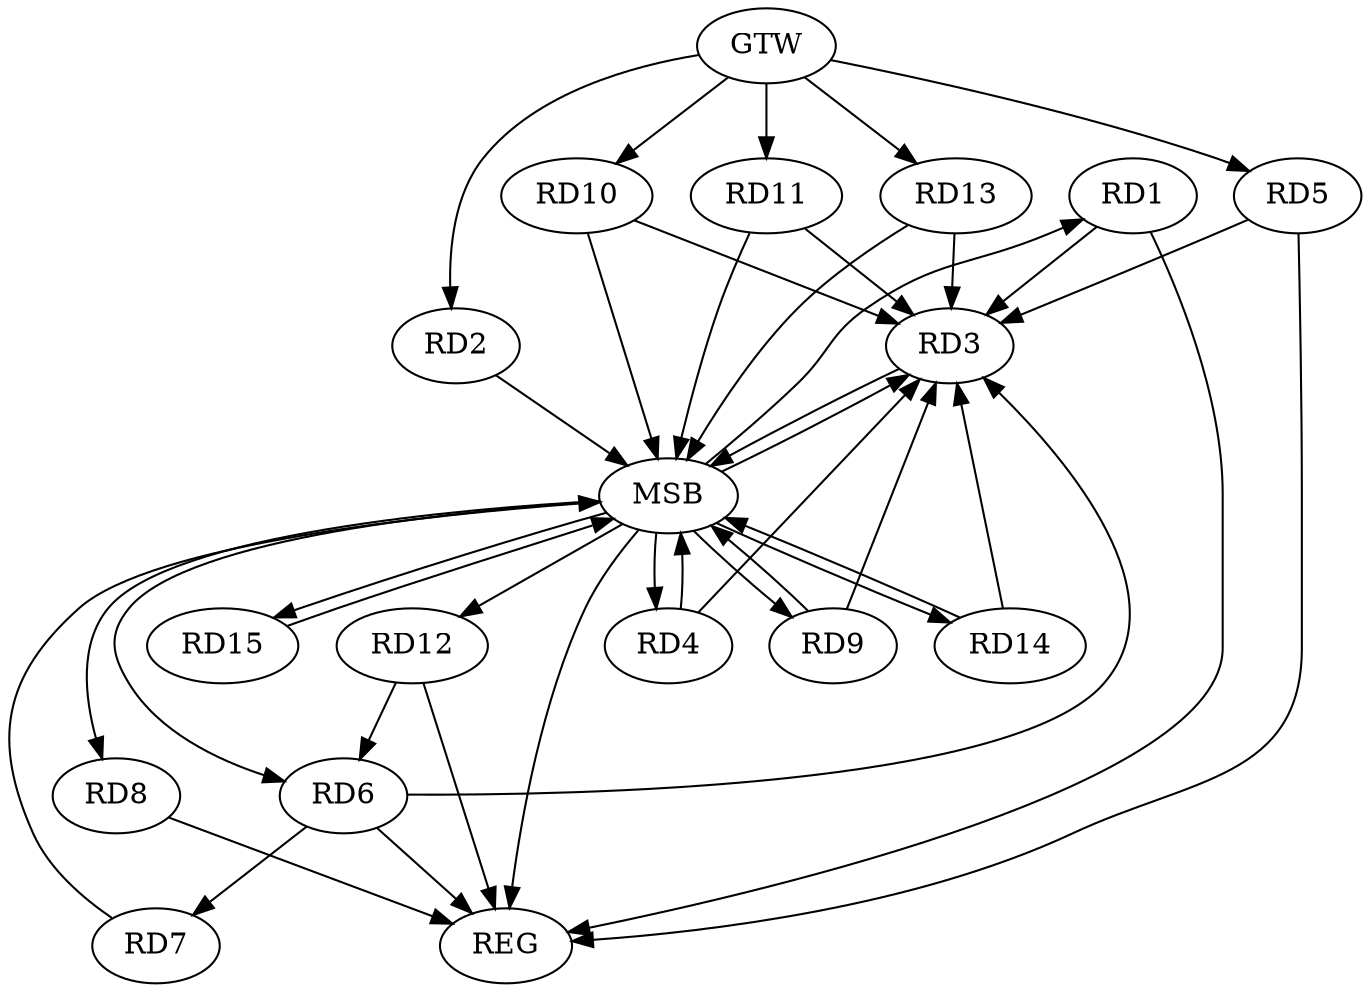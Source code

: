 strict digraph G {
  RD1 [ label="RD1" ];
  RD2 [ label="RD2" ];
  RD3 [ label="RD3" ];
  RD4 [ label="RD4" ];
  RD5 [ label="RD5" ];
  RD6 [ label="RD6" ];
  RD7 [ label="RD7" ];
  RD8 [ label="RD8" ];
  RD9 [ label="RD9" ];
  RD10 [ label="RD10" ];
  RD11 [ label="RD11" ];
  RD12 [ label="RD12" ];
  RD13 [ label="RD13" ];
  RD14 [ label="RD14" ];
  RD15 [ label="RD15" ];
  GTW [ label="GTW" ];
  REG [ label="REG" ];
  MSB [ label="MSB" ];
  RD6 -> RD3;
  RD6 -> RD7;
  RD12 -> RD6;
  GTW -> RD2;
  GTW -> RD5;
  GTW -> RD10;
  GTW -> RD11;
  GTW -> RD13;
  RD1 -> REG;
  RD5 -> REG;
  RD6 -> REG;
  RD8 -> REG;
  RD12 -> REG;
  RD2 -> MSB;
  MSB -> REG;
  RD3 -> MSB;
  MSB -> RD14;
  MSB -> RD15;
  RD4 -> MSB;
  MSB -> RD6;
  RD7 -> MSB;
  RD9 -> MSB;
  MSB -> RD1;
  MSB -> RD4;
  MSB -> RD8;
  RD10 -> MSB;
  MSB -> RD12;
  RD11 -> MSB;
  RD13 -> MSB;
  MSB -> RD9;
  RD14 -> MSB;
  RD15 -> MSB;
  MSB -> RD3;
  RD4 -> RD3;
  RD1 -> RD3;
  RD9 -> RD3;
  RD14 -> RD3;
  RD10 -> RD3;
  RD11 -> RD3;
  RD5 -> RD3;
  RD13 -> RD3;
}
